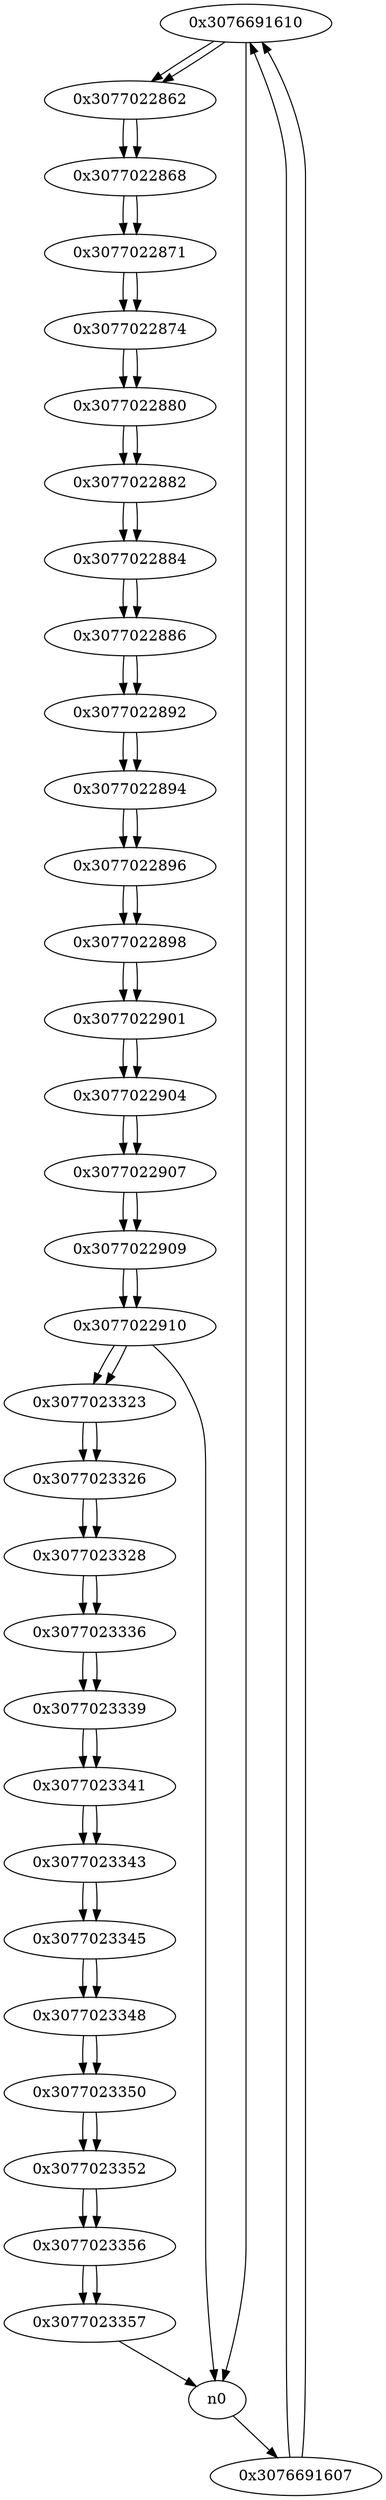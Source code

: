 digraph G{
/* nodes */
  n1 [label="0x3076691610"]
  n2 [label="0x3077022862"]
  n3 [label="0x3077022868"]
  n4 [label="0x3077022871"]
  n5 [label="0x3077022874"]
  n6 [label="0x3077022880"]
  n7 [label="0x3077022882"]
  n8 [label="0x3076691607"]
  n9 [label="0x3077022884"]
  n10 [label="0x3077022886"]
  n11 [label="0x3077022892"]
  n12 [label="0x3077022894"]
  n13 [label="0x3077022896"]
  n14 [label="0x3077022898"]
  n15 [label="0x3077022901"]
  n16 [label="0x3077022904"]
  n17 [label="0x3077022907"]
  n18 [label="0x3077022909"]
  n19 [label="0x3077022910"]
  n20 [label="0x3077023323"]
  n21 [label="0x3077023326"]
  n22 [label="0x3077023328"]
  n23 [label="0x3077023336"]
  n24 [label="0x3077023339"]
  n25 [label="0x3077023341"]
  n26 [label="0x3077023343"]
  n27 [label="0x3077023345"]
  n28 [label="0x3077023348"]
  n29 [label="0x3077023350"]
  n30 [label="0x3077023352"]
  n31 [label="0x3077023356"]
  n32 [label="0x3077023357"]
/* edges */
n1 -> n2;
n1 -> n0;
n8 -> n1;
n2 -> n3;
n1 -> n2;
n3 -> n4;
n2 -> n3;
n4 -> n5;
n3 -> n4;
n5 -> n6;
n4 -> n5;
n6 -> n7;
n5 -> n6;
n7 -> n9;
n6 -> n7;
n8 -> n1;
n0 -> n8;
n9 -> n10;
n7 -> n9;
n10 -> n11;
n9 -> n10;
n11 -> n12;
n10 -> n11;
n12 -> n13;
n11 -> n12;
n13 -> n14;
n12 -> n13;
n14 -> n15;
n13 -> n14;
n15 -> n16;
n14 -> n15;
n16 -> n17;
n15 -> n16;
n17 -> n18;
n16 -> n17;
n18 -> n19;
n17 -> n18;
n19 -> n20;
n19 -> n0;
n18 -> n19;
n20 -> n21;
n19 -> n20;
n21 -> n22;
n20 -> n21;
n22 -> n23;
n21 -> n22;
n23 -> n24;
n22 -> n23;
n24 -> n25;
n23 -> n24;
n25 -> n26;
n24 -> n25;
n26 -> n27;
n25 -> n26;
n27 -> n28;
n26 -> n27;
n28 -> n29;
n27 -> n28;
n29 -> n30;
n28 -> n29;
n30 -> n31;
n29 -> n30;
n31 -> n32;
n30 -> n31;
n32 -> n0;
n31 -> n32;
}

